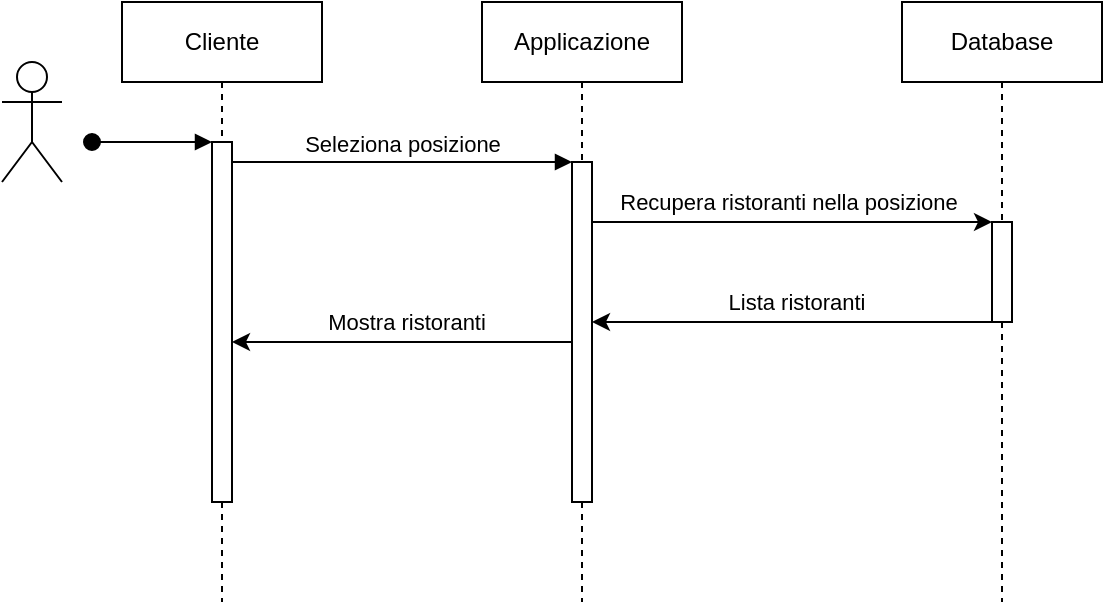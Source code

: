 <mxfile version="22.0.3" type="device">
  <diagram name="Page-1" id="2YBvvXClWsGukQMizWep">
    <mxGraphModel dx="1063" dy="545" grid="1" gridSize="10" guides="1" tooltips="1" connect="1" arrows="1" fold="1" page="1" pageScale="1" pageWidth="850" pageHeight="1100" math="0" shadow="0">
      <root>
        <mxCell id="0" />
        <mxCell id="1" parent="0" />
        <mxCell id="YqQNghTsKJ64faCwvUDj-16" value="Cliente" style="shape=umlLifeline;perimeter=lifelinePerimeter;whiteSpace=wrap;html=1;container=0;dropTarget=0;collapsible=0;recursiveResize=0;outlineConnect=0;portConstraint=eastwest;newEdgeStyle={&quot;edgeStyle&quot;:&quot;elbowEdgeStyle&quot;,&quot;elbow&quot;:&quot;vertical&quot;,&quot;curved&quot;:0,&quot;rounded&quot;:0};" vertex="1" parent="1">
          <mxGeometry x="170" y="70" width="100" height="300" as="geometry" />
        </mxCell>
        <mxCell id="YqQNghTsKJ64faCwvUDj-17" value="" style="html=1;points=[];perimeter=orthogonalPerimeter;outlineConnect=0;targetShapes=umlLifeline;portConstraint=eastwest;newEdgeStyle={&quot;edgeStyle&quot;:&quot;elbowEdgeStyle&quot;,&quot;elbow&quot;:&quot;vertical&quot;,&quot;curved&quot;:0,&quot;rounded&quot;:0};" vertex="1" parent="YqQNghTsKJ64faCwvUDj-16">
          <mxGeometry x="45" y="70" width="10" height="180" as="geometry" />
        </mxCell>
        <mxCell id="YqQNghTsKJ64faCwvUDj-18" value="" style="html=1;verticalAlign=bottom;startArrow=oval;endArrow=block;startSize=8;edgeStyle=elbowEdgeStyle;elbow=vertical;curved=0;rounded=0;" edge="1" parent="YqQNghTsKJ64faCwvUDj-16" target="YqQNghTsKJ64faCwvUDj-17">
          <mxGeometry relative="1" as="geometry">
            <mxPoint x="-15" y="70" as="sourcePoint" />
          </mxGeometry>
        </mxCell>
        <mxCell id="YqQNghTsKJ64faCwvUDj-19" value="Applicazione" style="shape=umlLifeline;perimeter=lifelinePerimeter;whiteSpace=wrap;html=1;container=0;dropTarget=0;collapsible=0;recursiveResize=0;outlineConnect=0;portConstraint=eastwest;newEdgeStyle={&quot;edgeStyle&quot;:&quot;elbowEdgeStyle&quot;,&quot;elbow&quot;:&quot;vertical&quot;,&quot;curved&quot;:0,&quot;rounded&quot;:0};" vertex="1" parent="1">
          <mxGeometry x="350" y="70" width="100" height="300" as="geometry" />
        </mxCell>
        <mxCell id="YqQNghTsKJ64faCwvUDj-20" value="" style="html=1;points=[];perimeter=orthogonalPerimeter;outlineConnect=0;targetShapes=umlLifeline;portConstraint=eastwest;newEdgeStyle={&quot;edgeStyle&quot;:&quot;elbowEdgeStyle&quot;,&quot;elbow&quot;:&quot;vertical&quot;,&quot;curved&quot;:0,&quot;rounded&quot;:0};" vertex="1" parent="YqQNghTsKJ64faCwvUDj-19">
          <mxGeometry x="45" y="80" width="10" height="170" as="geometry" />
        </mxCell>
        <mxCell id="YqQNghTsKJ64faCwvUDj-21" value="Seleziona posizione" style="html=1;verticalAlign=bottom;endArrow=block;edgeStyle=elbowEdgeStyle;elbow=vertical;curved=0;rounded=0;" edge="1" parent="1" source="YqQNghTsKJ64faCwvUDj-17" target="YqQNghTsKJ64faCwvUDj-20">
          <mxGeometry relative="1" as="geometry">
            <mxPoint x="325" y="160" as="sourcePoint" />
            <Array as="points">
              <mxPoint x="310" y="150" />
            </Array>
          </mxGeometry>
        </mxCell>
        <mxCell id="YqQNghTsKJ64faCwvUDj-22" value="Database" style="shape=umlLifeline;perimeter=lifelinePerimeter;whiteSpace=wrap;html=1;container=0;dropTarget=0;collapsible=0;recursiveResize=0;outlineConnect=0;portConstraint=eastwest;newEdgeStyle={&quot;edgeStyle&quot;:&quot;elbowEdgeStyle&quot;,&quot;elbow&quot;:&quot;vertical&quot;,&quot;curved&quot;:0,&quot;rounded&quot;:0};" vertex="1" parent="1">
          <mxGeometry x="560" y="70" width="100" height="300" as="geometry" />
        </mxCell>
        <mxCell id="YqQNghTsKJ64faCwvUDj-23" value="" style="html=1;points=[];perimeter=orthogonalPerimeter;outlineConnect=0;targetShapes=umlLifeline;portConstraint=eastwest;newEdgeStyle={&quot;edgeStyle&quot;:&quot;elbowEdgeStyle&quot;,&quot;elbow&quot;:&quot;vertical&quot;,&quot;curved&quot;:0,&quot;rounded&quot;:0};" vertex="1" parent="YqQNghTsKJ64faCwvUDj-22">
          <mxGeometry x="45" y="110" width="10" height="50" as="geometry" />
        </mxCell>
        <mxCell id="YqQNghTsKJ64faCwvUDj-24" value="" style="endArrow=classic;html=1;rounded=0;" edge="1" parent="1" source="YqQNghTsKJ64faCwvUDj-20" target="YqQNghTsKJ64faCwvUDj-23">
          <mxGeometry width="50" height="50" relative="1" as="geometry">
            <mxPoint x="410" y="180" as="sourcePoint" />
            <mxPoint x="560" y="180" as="targetPoint" />
            <Array as="points">
              <mxPoint x="480" y="180" />
            </Array>
          </mxGeometry>
        </mxCell>
        <mxCell id="YqQNghTsKJ64faCwvUDj-25" value="Recupera ristoranti nella posizione" style="edgeLabel;html=1;align=center;verticalAlign=middle;resizable=0;points=[];" vertex="1" connectable="0" parent="YqQNghTsKJ64faCwvUDj-24">
          <mxGeometry x="0.096" y="2" relative="1" as="geometry">
            <mxPoint x="-12" y="-8" as="offset" />
          </mxGeometry>
        </mxCell>
        <mxCell id="YqQNghTsKJ64faCwvUDj-26" value="" style="endArrow=classic;html=1;rounded=0;exitX=0.5;exitY=1;exitDx=0;exitDy=0;exitPerimeter=0;" edge="1" parent="1" source="YqQNghTsKJ64faCwvUDj-23" target="YqQNghTsKJ64faCwvUDj-20">
          <mxGeometry width="50" height="50" relative="1" as="geometry">
            <mxPoint x="560" y="230" as="sourcePoint" />
            <mxPoint x="410" y="230" as="targetPoint" />
          </mxGeometry>
        </mxCell>
        <mxCell id="YqQNghTsKJ64faCwvUDj-27" value="Lista ristoranti" style="edgeLabel;html=1;align=center;verticalAlign=middle;resizable=0;points=[];" vertex="1" connectable="0" parent="YqQNghTsKJ64faCwvUDj-26">
          <mxGeometry x="0.131" y="1" relative="1" as="geometry">
            <mxPoint x="13" y="-11" as="offset" />
          </mxGeometry>
        </mxCell>
        <mxCell id="YqQNghTsKJ64faCwvUDj-28" value="" style="endArrow=classic;html=1;rounded=0;" edge="1" parent="1" source="YqQNghTsKJ64faCwvUDj-20" target="YqQNghTsKJ64faCwvUDj-17">
          <mxGeometry width="50" height="50" relative="1" as="geometry">
            <mxPoint x="390" y="280" as="sourcePoint" />
            <mxPoint x="520" y="230" as="targetPoint" />
            <Array as="points">
              <mxPoint x="310" y="240" />
            </Array>
          </mxGeometry>
        </mxCell>
        <mxCell id="YqQNghTsKJ64faCwvUDj-29" value="Mostra ristoranti" style="edgeLabel;html=1;align=center;verticalAlign=middle;resizable=0;points=[];" vertex="1" connectable="0" parent="YqQNghTsKJ64faCwvUDj-28">
          <mxGeometry x="-0.025" relative="1" as="geometry">
            <mxPoint y="-10" as="offset" />
          </mxGeometry>
        </mxCell>
        <mxCell id="YqQNghTsKJ64faCwvUDj-30" value="" style="shape=umlActor;verticalLabelPosition=bottom;verticalAlign=top;html=1;outlineConnect=0;" vertex="1" parent="1">
          <mxGeometry x="110" y="100" width="30" height="60" as="geometry" />
        </mxCell>
      </root>
    </mxGraphModel>
  </diagram>
</mxfile>
